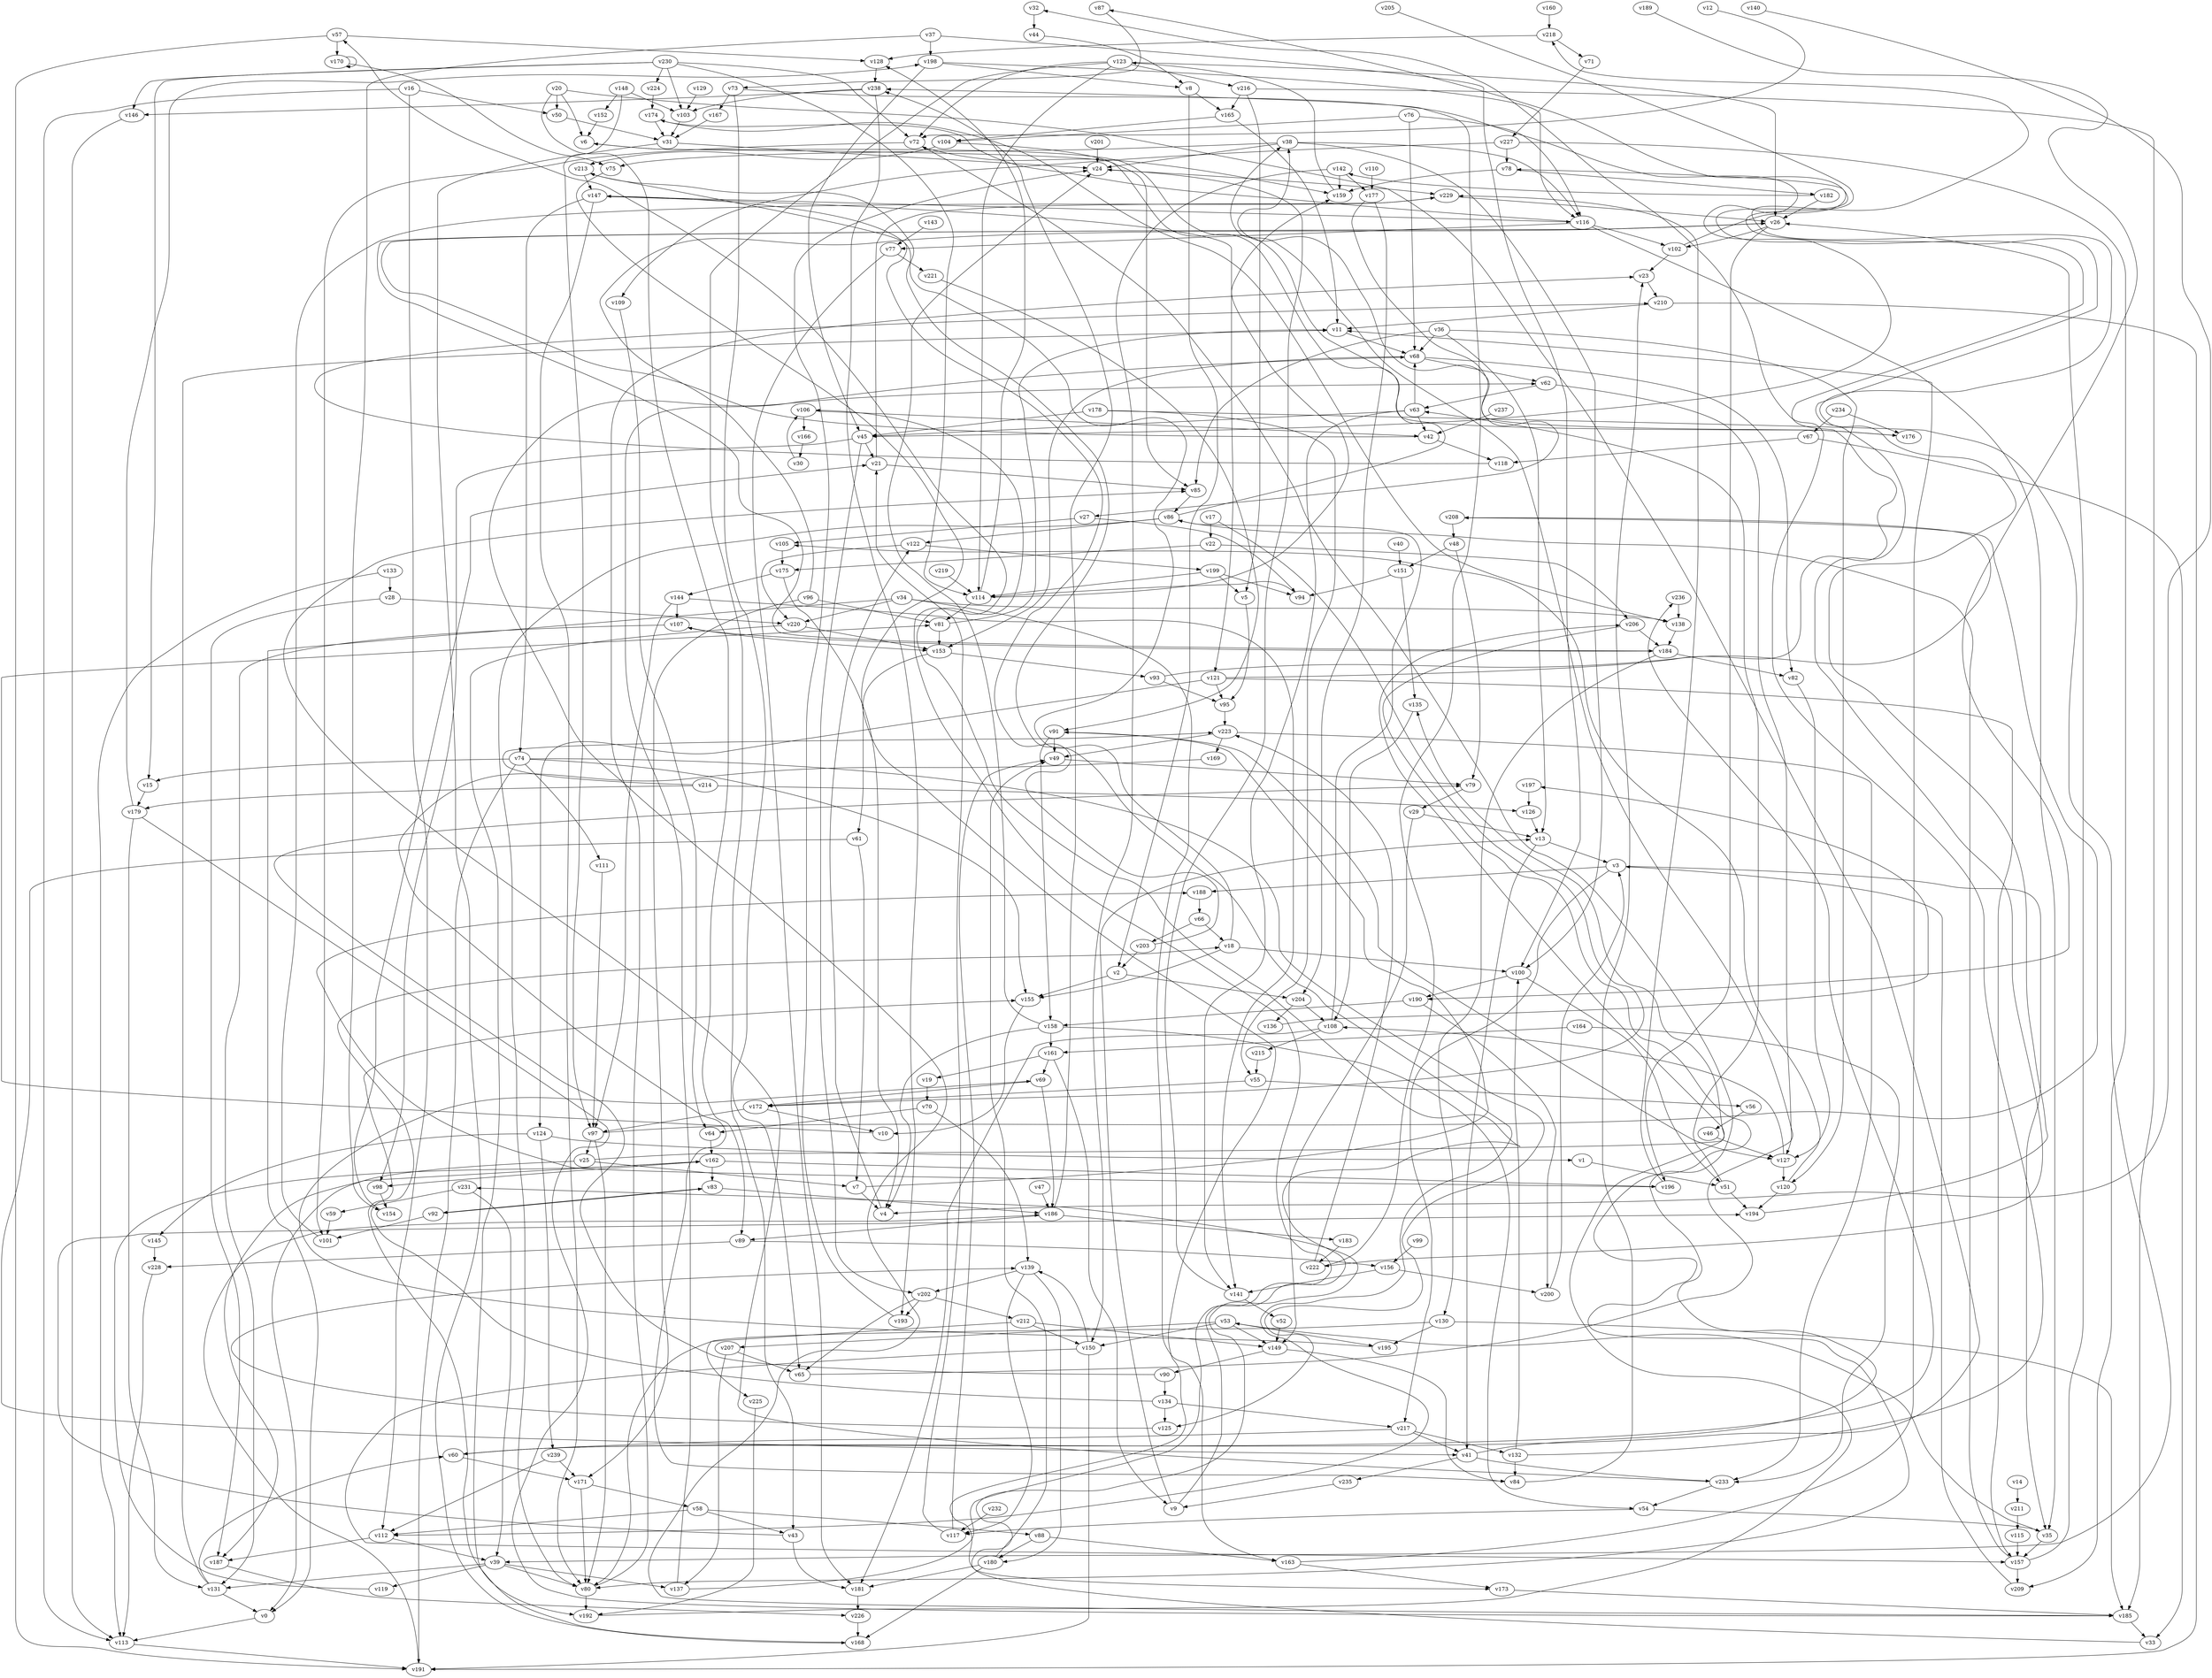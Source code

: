 // Benchmark game 359 - 240 vertices
// time_bound: 35
// targets: v154
digraph G {
    v0 [name="v0", player=1];
    v1 [name="v1", player=0];
    v2 [name="v2", player=1];
    v3 [name="v3", player=0];
    v4 [name="v4", player=0];
    v5 [name="v5", player=1];
    v6 [name="v6", player=1];
    v7 [name="v7", player=1];
    v8 [name="v8", player=1];
    v9 [name="v9", player=0];
    v10 [name="v10", player=1];
    v11 [name="v11", player=0];
    v12 [name="v12", player=0];
    v13 [name="v13", player=0];
    v14 [name="v14", player=1];
    v15 [name="v15", player=0];
    v16 [name="v16", player=0];
    v17 [name="v17", player=1];
    v18 [name="v18", player=0];
    v19 [name="v19", player=1];
    v20 [name="v20", player=0];
    v21 [name="v21", player=1];
    v22 [name="v22", player=1];
    v23 [name="v23", player=0];
    v24 [name="v24", player=0];
    v25 [name="v25", player=1];
    v26 [name="v26", player=1];
    v27 [name="v27", player=1];
    v28 [name="v28", player=0];
    v29 [name="v29", player=0];
    v30 [name="v30", player=0];
    v31 [name="v31", player=1];
    v32 [name="v32", player=0];
    v33 [name="v33", player=0];
    v34 [name="v34", player=1];
    v35 [name="v35", player=1];
    v36 [name="v36", player=0];
    v37 [name="v37", player=1];
    v38 [name="v38", player=0];
    v39 [name="v39", player=1];
    v40 [name="v40", player=0];
    v41 [name="v41", player=0];
    v42 [name="v42", player=0];
    v43 [name="v43", player=1];
    v44 [name="v44", player=1];
    v45 [name="v45", player=1];
    v46 [name="v46", player=0];
    v47 [name="v47", player=1];
    v48 [name="v48", player=1];
    v49 [name="v49", player=0];
    v50 [name="v50", player=1];
    v51 [name="v51", player=1];
    v52 [name="v52", player=0];
    v53 [name="v53", player=0];
    v54 [name="v54", player=0];
    v55 [name="v55", player=1];
    v56 [name="v56", player=1];
    v57 [name="v57", player=1];
    v58 [name="v58", player=1];
    v59 [name="v59", player=0];
    v60 [name="v60", player=1];
    v61 [name="v61", player=0];
    v62 [name="v62", player=0];
    v63 [name="v63", player=1];
    v64 [name="v64", player=0];
    v65 [name="v65", player=0];
    v66 [name="v66", player=0];
    v67 [name="v67", player=1];
    v68 [name="v68", player=1];
    v69 [name="v69", player=1];
    v70 [name="v70", player=0];
    v71 [name="v71", player=0];
    v72 [name="v72", player=0];
    v73 [name="v73", player=0];
    v74 [name="v74", player=1];
    v75 [name="v75", player=0];
    v76 [name="v76", player=0];
    v77 [name="v77", player=0];
    v78 [name="v78", player=1];
    v79 [name="v79", player=0];
    v80 [name="v80", player=0];
    v81 [name="v81", player=1];
    v82 [name="v82", player=1];
    v83 [name="v83", player=1];
    v84 [name="v84", player=1];
    v85 [name="v85", player=1];
    v86 [name="v86", player=0];
    v87 [name="v87", player=1];
    v88 [name="v88", player=1];
    v89 [name="v89", player=0];
    v90 [name="v90", player=1];
    v91 [name="v91", player=0];
    v92 [name="v92", player=1];
    v93 [name="v93", player=0];
    v94 [name="v94", player=1];
    v95 [name="v95", player=1];
    v96 [name="v96", player=0];
    v97 [name="v97", player=0];
    v98 [name="v98", player=0];
    v99 [name="v99", player=0];
    v100 [name="v100", player=1];
    v101 [name="v101", player=0];
    v102 [name="v102", player=0];
    v103 [name="v103", player=1];
    v104 [name="v104", player=1];
    v105 [name="v105", player=1];
    v106 [name="v106", player=1];
    v107 [name="v107", player=1];
    v108 [name="v108", player=1];
    v109 [name="v109", player=0];
    v110 [name="v110", player=1];
    v111 [name="v111", player=0];
    v112 [name="v112", player=0];
    v113 [name="v113", player=1];
    v114 [name="v114", player=0];
    v115 [name="v115", player=0];
    v116 [name="v116", player=1];
    v117 [name="v117", player=1];
    v118 [name="v118", player=0];
    v119 [name="v119", player=0];
    v120 [name="v120", player=0];
    v121 [name="v121", player=0];
    v122 [name="v122", player=1];
    v123 [name="v123", player=1];
    v124 [name="v124", player=0];
    v125 [name="v125", player=0];
    v126 [name="v126", player=1];
    v127 [name="v127", player=1];
    v128 [name="v128", player=1];
    v129 [name="v129", player=0];
    v130 [name="v130", player=1];
    v131 [name="v131", player=1];
    v132 [name="v132", player=0];
    v133 [name="v133", player=0];
    v134 [name="v134", player=1];
    v135 [name="v135", player=0];
    v136 [name="v136", player=1];
    v137 [name="v137", player=0];
    v138 [name="v138", player=0];
    v139 [name="v139", player=0];
    v140 [name="v140", player=0];
    v141 [name="v141", player=1];
    v142 [name="v142", player=0];
    v143 [name="v143", player=0];
    v144 [name="v144", player=1];
    v145 [name="v145", player=0];
    v146 [name="v146", player=1];
    v147 [name="v147", player=1];
    v148 [name="v148", player=0];
    v149 [name="v149", player=0];
    v150 [name="v150", player=0];
    v151 [name="v151", player=1];
    v152 [name="v152", player=0];
    v153 [name="v153", player=0];
    v154 [name="v154", player=1, target=1];
    v155 [name="v155", player=0];
    v156 [name="v156", player=1];
    v157 [name="v157", player=0];
    v158 [name="v158", player=1];
    v159 [name="v159", player=1];
    v160 [name="v160", player=1];
    v161 [name="v161", player=0];
    v162 [name="v162", player=0];
    v163 [name="v163", player=0];
    v164 [name="v164", player=1];
    v165 [name="v165", player=1];
    v166 [name="v166", player=1];
    v167 [name="v167", player=1];
    v168 [name="v168", player=0];
    v169 [name="v169", player=1];
    v170 [name="v170", player=1];
    v171 [name="v171", player=1];
    v172 [name="v172", player=1];
    v173 [name="v173", player=0];
    v174 [name="v174", player=1];
    v175 [name="v175", player=1];
    v176 [name="v176", player=0];
    v177 [name="v177", player=0];
    v178 [name="v178", player=1];
    v179 [name="v179", player=0];
    v180 [name="v180", player=0];
    v181 [name="v181", player=0];
    v182 [name="v182", player=0];
    v183 [name="v183", player=0];
    v184 [name="v184", player=0];
    v185 [name="v185", player=0];
    v186 [name="v186", player=0];
    v187 [name="v187", player=0];
    v188 [name="v188", player=0];
    v189 [name="v189", player=0];
    v190 [name="v190", player=1];
    v191 [name="v191", player=0];
    v192 [name="v192", player=1];
    v193 [name="v193", player=1];
    v194 [name="v194", player=0];
    v195 [name="v195", player=0];
    v196 [name="v196", player=0];
    v197 [name="v197", player=1];
    v198 [name="v198", player=0];
    v199 [name="v199", player=0];
    v200 [name="v200", player=1];
    v201 [name="v201", player=1];
    v202 [name="v202", player=1];
    v203 [name="v203", player=1];
    v204 [name="v204", player=0];
    v205 [name="v205", player=0];
    v206 [name="v206", player=0];
    v207 [name="v207", player=1];
    v208 [name="v208", player=0];
    v209 [name="v209", player=1];
    v210 [name="v210", player=0];
    v211 [name="v211", player=0];
    v212 [name="v212", player=0];
    v213 [name="v213", player=1];
    v214 [name="v214", player=0];
    v215 [name="v215", player=0];
    v216 [name="v216", player=1];
    v217 [name="v217", player=1];
    v218 [name="v218", player=1];
    v219 [name="v219", player=0];
    v220 [name="v220", player=0];
    v221 [name="v221", player=0];
    v222 [name="v222", player=0];
    v223 [name="v223", player=1];
    v224 [name="v224", player=1];
    v225 [name="v225", player=1];
    v226 [name="v226", player=1];
    v227 [name="v227", player=0];
    v228 [name="v228", player=1];
    v229 [name="v229", player=1];
    v230 [name="v230", player=0];
    v231 [name="v231", player=0];
    v232 [name="v232", player=1];
    v233 [name="v233", player=1];
    v234 [name="v234", player=0];
    v235 [name="v235", player=1];
    v236 [name="v236", player=1];
    v237 [name="v237", player=1];
    v238 [name="v238", player=0];
    v239 [name="v239", player=0];

    v0 -> v113;
    v1 -> v51;
    v2 -> v155;
    v3 -> v188;
    v4 -> v122;
    v5 -> v95;
    v6 -> v176 [constraint="t mod 4 == 1"];
    v7 -> v91 [constraint="t < 14"];
    v8 -> v165;
    v9 -> v106 [constraint="t mod 5 == 0"];
    v10 -> v81 [constraint="t mod 2 == 0"];
    v11 -> v68;
    v12 -> v72 [constraint="t mod 5 == 2"];
    v13 -> v3;
    v14 -> v211;
    v15 -> v179;
    v16 -> v50;
    v17 -> v172 [constraint="t mod 3 == 2"];
    v18 -> v147 [constraint="t < 15"];
    v19 -> v70;
    v20 -> v60 [constraint="t >= 4"];
    v21 -> v85;
    v22 -> v206;
    v23 -> v210;
    v24 -> v229;
    v25 -> v135 [constraint="t >= 4"];
    v26 -> v184 [constraint="t >= 3"];
    v27 -> v94;
    v28 -> v220;
    v29 -> v149;
    v30 -> v106;
    v31 -> v168;
    v32 -> v44;
    v33 -> v231 [constraint="t >= 1"];
    v34 -> v0;
    v35 -> v53 [constraint="t >= 1"];
    v36 -> v120;
    v37 -> v100;
    v38 -> v100;
    v39 -> v137;
    v40 -> v151;
    v41 -> v72 [constraint="t >= 4"];
    v42 -> v26 [constraint="t mod 5 == 3"];
    v43 -> v194 [constraint="t < 8"];
    v44 -> v8 [constraint="t mod 5 == 4"];
    v45 -> v21;
    v46 -> v127;
    v47 -> v186;
    v48 -> v151;
    v49 -> v79;
    v50 -> v31;
    v51 -> v194;
    v52 -> v149;
    v53 -> v150;
    v54 -> v35;
    v55 -> v56;
    v56 -> v46;
    v57 -> v128;
    v58 -> v43;
    v59 -> v101;
    v60 -> v236 [constraint="t < 10"];
    v61 -> v41 [constraint="t < 9"];
    v62 -> v127;
    v63 -> v42;
    v64 -> v162;
    v65 -> v38 [constraint="t mod 2 == 0"];
    v66 -> v203;
    v67 -> v118;
    v68 -> v153;
    v69 -> v172 [constraint="t >= 5"];
    v70 -> v64;
    v71 -> v227;
    v72 -> v101;
    v73 -> v45 [constraint="t mod 2 == 0"];
    v74 -> v125 [constraint="t >= 1"];
    v75 -> v173 [constraint="t mod 4 == 3"];
    v76 -> v104;
    v77 -> v181;
    v78 -> v159;
    v79 -> v29;
    v80 -> v23;
    v81 -> v153;
    v82 -> v127;
    v83 -> v92;
    v84 -> v23;
    v85 -> v86;
    v86 -> v6 [constraint="t >= 5"];
    v87 -> v73 [constraint="t mod 2 == 0"];
    v88 -> v180;
    v89 -> v156;
    v90 -> v79 [constraint="t < 9"];
    v91 -> v127 [constraint="t mod 4 == 0"];
    v92 -> v83 [constraint="t mod 4 == 2"];
    v93 -> v208 [constraint="t mod 3 == 1"];
    v94 -> v114 [constraint="t mod 3 == 0"];
    v95 -> v223;
    v96 -> v26 [constraint="t < 14"];
    v97 -> v208 [constraint="t mod 3 == 0"];
    v98 -> v154;
    v99 -> v156;
    v100 -> v190;
    v101 -> v229;
    v102 -> v78 [constraint="t mod 4 == 2"];
    v103 -> v31;
    v104 -> v213;
    v105 -> v175;
    v106 -> v42;
    v107 -> v153;
    v108 -> v215;
    v109 -> v64;
    v110 -> v177;
    v111 -> v97;
    v112 -> v39;
    v113 -> v191;
    v114 -> v159 [constraint="t mod 3 == 2"];
    v115 -> v157;
    v116 -> v174 [constraint="t >= 4"];
    v117 -> v49;
    v118 -> v210 [constraint="t >= 3"];
    v119 -> v162 [constraint="t < 5"];
    v120 -> v105 [constraint="t mod 5 == 3"];
    v121 -> v87 [constraint="t < 14"];
    v122 -> v220;
    v123 -> v72;
    v124 -> v239;
    v125 -> v139 [constraint="t mod 4 == 0"];
    v126 -> v13;
    v127 -> v120;
    v128 -> v238;
    v129 -> v103;
    v130 -> v185;
    v131 -> v0;
    v132 -> v32 [constraint="t < 11"];
    v133 -> v28;
    v134 -> v18 [constraint="t >= 1"];
    v135 -> v108;
    v136 -> v197 [constraint="t >= 4"];
    v137 -> v57 [constraint="t < 11"];
    v138 -> v184;
    v139 -> v180;
    v140 -> v4 [constraint="t mod 5 == 4"];
    v141 -> v52;
    v142 -> v177;
    v143 -> v77;
    v144 -> v97;
    v145 -> v228;
    v146 -> v113;
    v147 -> v116;
    v148 -> v152;
    v149 -> v84;
    v150 -> v157 [constraint="t < 15"];
    v151 -> v94;
    v152 -> v6;
    v153 -> v93;
    v154 -> v21;
    v155 -> v10;
    v156 -> v200;
    v157 -> v86;
    v158 -> v161;
    v159 -> v123;
    v160 -> v218;
    v161 -> v19;
    v162 -> v187 [constraint="t >= 1"];
    v163 -> v11;
    v164 -> v233;
    v165 -> v11;
    v166 -> v30;
    v167 -> v31;
    v168 -> v155 [constraint="t mod 4 == 2"];
    v169 -> v84 [constraint="t >= 3"];
    v170 -> v170;
    v171 -> v58;
    v172 -> v10;
    v173 -> v185;
    v174 -> v138 [constraint="t < 9"];
    v175 -> v4;
    v176 -> v38 [constraint="t mod 3 == 1"];
    v177 -> v27 [constraint="t mod 4 == 3"];
    v178 -> v39 [constraint="t mod 2 == 1"];
    v179 -> v185 [constraint="t >= 2"];
    v180 -> v49;
    v181 -> v226;
    v182 -> v142 [constraint="t < 5"];
    v183 -> v222;
    v184 -> v107 [constraint="t >= 3"];
    v185 -> v62 [constraint="t mod 2 == 0"];
    v186 -> v238;
    v187 -> v226 [constraint="t >= 2"];
    v188 -> v66;
    v189 -> v190 [constraint="t >= 5"];
    v190 -> v158;
    v191 -> v186 [constraint="t mod 4 == 0"];
    v192 -> v206 [constraint="t mod 5 == 3"];
    v193 -> v24;
    v194 -> v218 [constraint="t < 7"];
    v195 -> v69 [constraint="t mod 5 == 0"];
    v196 -> v188 [constraint="t >= 5"];
    v197 -> v126;
    v198 -> v45;
    v199 -> v94;
    v200 -> v3;
    v201 -> v24;
    v202 -> v193;
    v203 -> v213 [constraint="t mod 2 == 0"];
    v204 -> v108;
    v205 -> v222 [constraint="t mod 3 == 2"];
    v206 -> v80 [constraint="t >= 3"];
    v207 -> v137;
    v208 -> v48;
    v209 -> v3;
    v210 -> v11;
    v211 -> v115;
    v212 -> v225;
    v213 -> v112 [constraint="t mod 4 == 3"];
    v214 -> v223 [constraint="t mod 2 == 0"];
    v215 -> v55;
    v216 -> v185;
    v217 -> v60;
    v218 -> v128;
    v219 -> v114;
    v220 -> v153;
    v221 -> v91 [constraint="t >= 3"];
    v222 -> v223;
    v223 -> v49;
    v224 -> v174;
    v225 -> v192;
    v226 -> v168;
    v227 -> v109;
    v228 -> v113;
    v229 -> v26;
    v230 -> v72;
    v231 -> v59;
    v232 -> v117;
    v233 -> v85 [constraint="t mod 3 == 2"];
    v234 -> v67;
    v235 -> v9;
    v236 -> v138;
    v237 -> v42;
    v238 -> v103;
    v239 -> v171;
    v26 -> v196;
    v182 -> v26;
    v206 -> v184;
    v142 -> v150;
    v68 -> v62;
    v141 -> v24;
    v18 -> v155;
    v172 -> v97;
    v116 -> v77;
    v29 -> v13;
    v97 -> v25;
    v25 -> v0;
    v77 -> v221;
    v163 -> v173;
    v28 -> v187;
    v213 -> v147;
    v107 -> v131;
    v137 -> v68;
    v27 -> v105;
    v124 -> v145;
    v239 -> v112;
    v234 -> v176;
    v158 -> v24;
    v63 -> v141;
    v53 -> v207;
    v74 -> v15;
    v178 -> v45;
    v104 -> v85;
    v216 -> v165;
    v230 -> v146;
    v67 -> v33;
    v230 -> v15;
    v36 -> v85;
    v86 -> v80;
    v121 -> v124;
    v114 -> v128;
    v41 -> v233;
    v230 -> v224;
    v73 -> v167;
    v96 -> v81;
    v210 -> v191;
    v38 -> v116;
    v20 -> v50;
    v132 -> v100;
    v230 -> v114;
    v45 -> v98;
    v199 -> v114;
    v36 -> v68;
    v131 -> v60;
    v147 -> v74;
    v76 -> v68;
    v123 -> v26;
    v223 -> v233;
    v218 -> v71;
    v190 -> v200;
    v132 -> v84;
    v130 -> v195;
    v39 -> v131;
    v74 -> v155;
    v8 -> v2;
    v92 -> v101;
    v108 -> v86;
    v123 -> v43;
    v48 -> v79;
    v34 -> v220;
    v148 -> v97;
    v91 -> v158;
    v144 -> v107;
    v124 -> v1;
    v202 -> v212;
    v51 -> v63;
    v184 -> v130;
    v134 -> v217;
    v81 -> v11;
    v162 -> v196;
    v9 -> v13;
    v93 -> v95;
    v58 -> v112;
    v134 -> v125;
    v25 -> v7;
    v156 -> v141;
    v34 -> v138;
    v174 -> v31;
    v153 -> v61;
    v38 -> v75;
    v55 -> v172;
    v13 -> v41;
    v106 -> v166;
    v83 -> v186;
    v179 -> v198;
    v199 -> v5;
    v186 -> v89;
    v26 -> v102;
    v238 -> v193;
    v39 -> v119;
    v227 -> v78;
    v117 -> v21;
    v196 -> v229;
    v53 -> v149;
    v150 -> v139;
    v202 -> v65;
    v76 -> v116;
    v214 -> v179;
    v133 -> v113;
    v121 -> v95;
    v62 -> v63;
    v231 -> v39;
    v151 -> v135;
    v139 -> v202;
    v185 -> v33;
    v43 -> v181;
    v112 -> v187;
    v35 -> v157;
    v127 -> v108;
    v116 -> v35;
    v58 -> v88;
    v227 -> v209;
    v148 -> v103;
    v204 -> v136;
    v7 -> v4;
    v74 -> v191;
    v139 -> v117;
    v54 -> v117;
    v220 -> v192;
    v144 -> v141;
    v130 -> v80;
    v22 -> v175;
    v42 -> v118;
    v57 -> v191;
    v21 -> v229;
    v3 -> v35;
    v41 -> v235;
    v116 -> v102;
    v161 -> v69;
    v3 -> v217;
    v212 -> v150;
    v68 -> v82;
    v177 -> v204;
    v216 -> v5;
    v100 -> v51;
    v203 -> v2;
    v217 -> v41;
    v20 -> v6;
    v114 -> v81;
    v57 -> v170;
    v80 -> v192;
    v131 -> v11;
    v238 -> v146;
    v39 -> v80;
    v158 -> v54;
    v20 -> v89;
    v150 -> v191;
    v102 -> v23;
    v96 -> v171;
    v73 -> v65;
    v63 -> v68;
    v89 -> v228;
    v186 -> v183;
    v61 -> v7;
    v142 -> v159;
    v175 -> v144;
    v16 -> v112;
    v171 -> v80;
    v157 -> v209;
    v66 -> v18;
    v180 -> v168;
    v122 -> v199;
    v91 -> v49;
    v147 -> v121;
    v162 -> v83;
    v88 -> v163;
    v69 -> v186;
    v178 -> v55;
    v37 -> v198;
    v180 -> v181;
    v147 -> v80;
    v74 -> v111;
    v17 -> v22;
    v233 -> v54;
    v212 -> v149;
    v86 -> v122;
    v158 -> v4;
    v123 -> v114;
    v157 -> v26;
    v53 -> v195;
    v223 -> v169;
    v230 -> v103;
    v108 -> v181;
    v214 -> v126;
    v217 -> v132;
    v16 -> v113;
    v60 -> v171;
    v90 -> v134;
    v72 -> v159;
    v179 -> v131;
    v34 -> v163;
    v38 -> v24;
    v37 -> v154;
    v162 -> v98;
    v123 -> v216;
    v170 -> v75;
    v97 -> v80;
    v2 -> v204;
    v184 -> v82;
    v161 -> v9;
    v198 -> v8;
    v70 -> v139;
    v198 -> v116;
    v36 -> v13;
    v120 -> v194;
    v63 -> v45;
    v149 -> v90;
    v18 -> v100;
    v164 -> v161;
    v121 -> v157;
    v222 -> v238;
    v78 -> v182;
    v207 -> v65;
    v165 -> v104;
    v31 -> v24;
    v45 -> v202;
}
